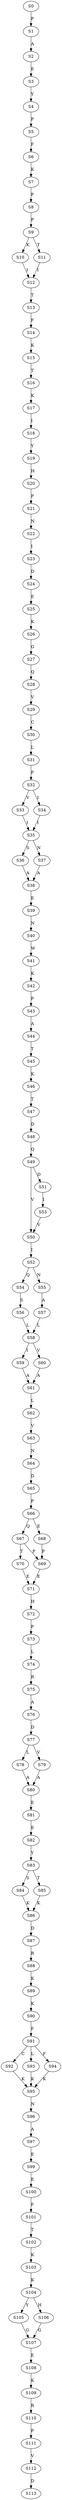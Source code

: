 strict digraph  {
	S0 -> S1 [ label = P ];
	S1 -> S2 [ label = A ];
	S2 -> S3 [ label = E ];
	S3 -> S4 [ label = Y ];
	S4 -> S5 [ label = P ];
	S5 -> S6 [ label = F ];
	S6 -> S7 [ label = K ];
	S7 -> S8 [ label = P ];
	S8 -> S9 [ label = P ];
	S9 -> S10 [ label = K ];
	S9 -> S11 [ label = T ];
	S10 -> S12 [ label = I ];
	S11 -> S12 [ label = I ];
	S12 -> S13 [ label = T ];
	S13 -> S14 [ label = F ];
	S14 -> S15 [ label = K ];
	S15 -> S16 [ label = T ];
	S16 -> S17 [ label = K ];
	S17 -> S18 [ label = I ];
	S18 -> S19 [ label = Y ];
	S19 -> S20 [ label = H ];
	S20 -> S21 [ label = P ];
	S21 -> S22 [ label = N ];
	S22 -> S23 [ label = I ];
	S23 -> S24 [ label = D ];
	S24 -> S25 [ label = E ];
	S25 -> S26 [ label = K ];
	S26 -> S27 [ label = G ];
	S27 -> S28 [ label = Q ];
	S28 -> S29 [ label = V ];
	S29 -> S30 [ label = C ];
	S30 -> S31 [ label = L ];
	S31 -> S32 [ label = P ];
	S32 -> S33 [ label = V ];
	S32 -> S34 [ label = I ];
	S33 -> S35 [ label = I ];
	S34 -> S35 [ label = I ];
	S35 -> S36 [ label = S ];
	S35 -> S37 [ label = N ];
	S36 -> S38 [ label = A ];
	S37 -> S38 [ label = A ];
	S38 -> S39 [ label = E ];
	S39 -> S40 [ label = N ];
	S40 -> S41 [ label = W ];
	S41 -> S42 [ label = K ];
	S42 -> S43 [ label = P ];
	S43 -> S44 [ label = A ];
	S44 -> S45 [ label = T ];
	S45 -> S46 [ label = K ];
	S46 -> S47 [ label = T ];
	S47 -> S48 [ label = D ];
	S48 -> S49 [ label = Q ];
	S49 -> S50 [ label = V ];
	S49 -> S51 [ label = D ];
	S50 -> S52 [ label = I ];
	S51 -> S53 [ label = I ];
	S52 -> S54 [ label = Q ];
	S52 -> S55 [ label = N ];
	S53 -> S50 [ label = V ];
	S54 -> S56 [ label = S ];
	S55 -> S57 [ label = A ];
	S56 -> S58 [ label = L ];
	S57 -> S58 [ label = L ];
	S58 -> S59 [ label = I ];
	S58 -> S60 [ label = V ];
	S59 -> S61 [ label = A ];
	S60 -> S61 [ label = A ];
	S61 -> S62 [ label = L ];
	S62 -> S63 [ label = V ];
	S63 -> S64 [ label = N ];
	S64 -> S65 [ label = D ];
	S65 -> S66 [ label = P ];
	S66 -> S67 [ label = Q ];
	S66 -> S68 [ label = E ];
	S67 -> S69 [ label = P ];
	S67 -> S70 [ label = T ];
	S68 -> S69 [ label = P ];
	S69 -> S71 [ label = E ];
	S70 -> S71 [ label = E ];
	S71 -> S72 [ label = H ];
	S72 -> S73 [ label = P ];
	S73 -> S74 [ label = L ];
	S74 -> S75 [ label = R ];
	S75 -> S76 [ label = A ];
	S76 -> S77 [ label = D ];
	S77 -> S78 [ label = L ];
	S77 -> S79 [ label = V ];
	S78 -> S80 [ label = A ];
	S79 -> S80 [ label = A ];
	S80 -> S81 [ label = E ];
	S81 -> S82 [ label = E ];
	S82 -> S83 [ label = Y ];
	S83 -> S84 [ label = S ];
	S83 -> S85 [ label = T ];
	S84 -> S86 [ label = K ];
	S85 -> S86 [ label = K ];
	S86 -> S87 [ label = D ];
	S87 -> S88 [ label = R ];
	S88 -> S89 [ label = K ];
	S89 -> S90 [ label = K ];
	S90 -> S91 [ label = F ];
	S91 -> S92 [ label = C ];
	S91 -> S93 [ label = L ];
	S91 -> S94 [ label = F ];
	S92 -> S95 [ label = K ];
	S93 -> S95 [ label = K ];
	S94 -> S95 [ label = K ];
	S95 -> S96 [ label = N ];
	S96 -> S97 [ label = A ];
	S97 -> S99 [ label = E ];
	S99 -> S100 [ label = E ];
	S100 -> S101 [ label = F ];
	S101 -> S102 [ label = T ];
	S102 -> S103 [ label = K ];
	S103 -> S104 [ label = K ];
	S104 -> S105 [ label = Y ];
	S104 -> S106 [ label = H ];
	S105 -> S107 [ label = G ];
	S106 -> S107 [ label = G ];
	S107 -> S108 [ label = E ];
	S108 -> S109 [ label = K ];
	S109 -> S110 [ label = R ];
	S110 -> S111 [ label = P ];
	S111 -> S112 [ label = V ];
	S112 -> S113 [ label = D ];
}
